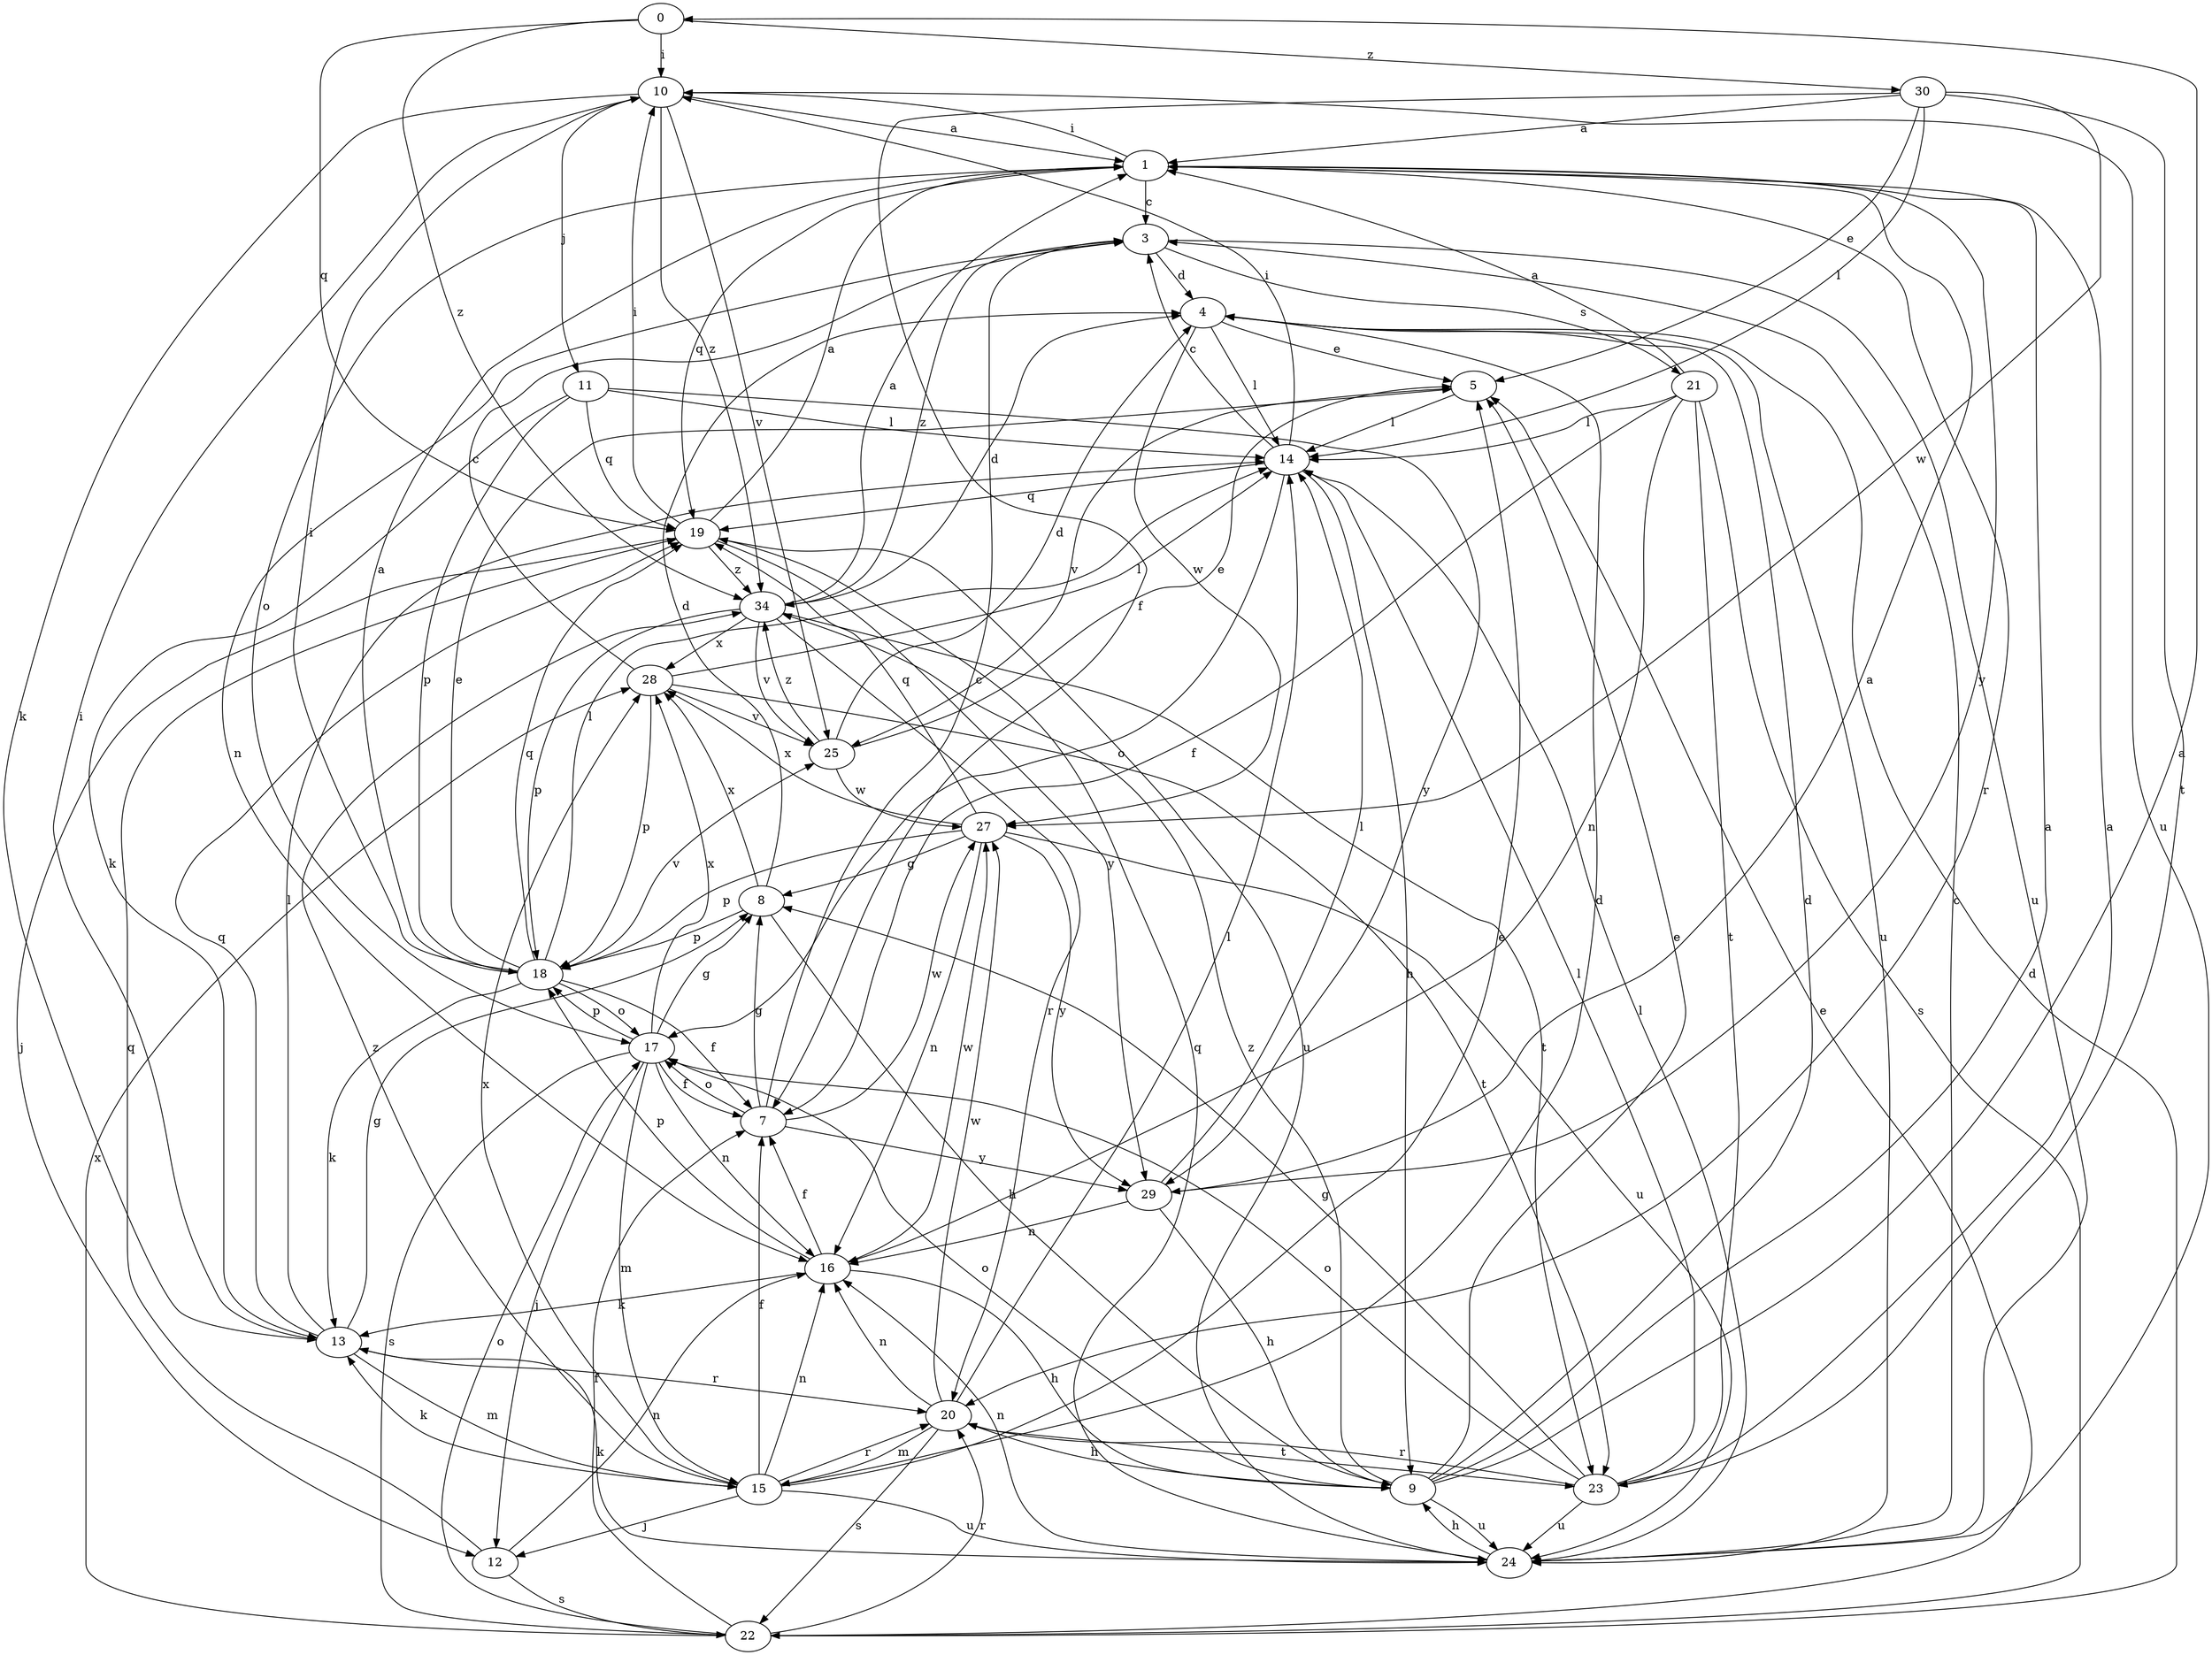 strict digraph  {
0;
1;
3;
4;
5;
7;
8;
9;
10;
11;
12;
13;
14;
15;
16;
17;
18;
19;
20;
21;
22;
23;
24;
25;
27;
28;
29;
30;
34;
0 -> 10  [label=i];
0 -> 19  [label=q];
0 -> 30  [label=z];
0 -> 34  [label=z];
1 -> 3  [label=c];
1 -> 10  [label=i];
1 -> 17  [label=o];
1 -> 19  [label=q];
1 -> 20  [label=r];
1 -> 29  [label=y];
3 -> 4  [label=d];
3 -> 16  [label=n];
3 -> 21  [label=s];
3 -> 24  [label=u];
3 -> 34  [label=z];
4 -> 5  [label=e];
4 -> 14  [label=l];
4 -> 24  [label=u];
4 -> 27  [label=w];
5 -> 14  [label=l];
5 -> 25  [label=v];
7 -> 3  [label=c];
7 -> 8  [label=g];
7 -> 17  [label=o];
7 -> 27  [label=w];
7 -> 29  [label=y];
8 -> 4  [label=d];
8 -> 9  [label=h];
8 -> 18  [label=p];
8 -> 28  [label=x];
9 -> 0  [label=a];
9 -> 1  [label=a];
9 -> 4  [label=d];
9 -> 5  [label=e];
9 -> 17  [label=o];
9 -> 24  [label=u];
9 -> 34  [label=z];
10 -> 1  [label=a];
10 -> 11  [label=j];
10 -> 13  [label=k];
10 -> 24  [label=u];
10 -> 25  [label=v];
10 -> 34  [label=z];
11 -> 13  [label=k];
11 -> 14  [label=l];
11 -> 18  [label=p];
11 -> 19  [label=q];
11 -> 29  [label=y];
12 -> 16  [label=n];
12 -> 19  [label=q];
12 -> 22  [label=s];
13 -> 8  [label=g];
13 -> 10  [label=i];
13 -> 14  [label=l];
13 -> 15  [label=m];
13 -> 19  [label=q];
13 -> 20  [label=r];
14 -> 3  [label=c];
14 -> 9  [label=h];
14 -> 10  [label=i];
14 -> 17  [label=o];
14 -> 19  [label=q];
15 -> 4  [label=d];
15 -> 5  [label=e];
15 -> 7  [label=f];
15 -> 12  [label=j];
15 -> 13  [label=k];
15 -> 16  [label=n];
15 -> 20  [label=r];
15 -> 24  [label=u];
15 -> 28  [label=x];
15 -> 34  [label=z];
16 -> 7  [label=f];
16 -> 9  [label=h];
16 -> 13  [label=k];
16 -> 18  [label=p];
16 -> 27  [label=w];
17 -> 7  [label=f];
17 -> 8  [label=g];
17 -> 12  [label=j];
17 -> 15  [label=m];
17 -> 16  [label=n];
17 -> 18  [label=p];
17 -> 22  [label=s];
17 -> 28  [label=x];
18 -> 1  [label=a];
18 -> 5  [label=e];
18 -> 7  [label=f];
18 -> 10  [label=i];
18 -> 13  [label=k];
18 -> 14  [label=l];
18 -> 17  [label=o];
18 -> 19  [label=q];
18 -> 25  [label=v];
19 -> 1  [label=a];
19 -> 10  [label=i];
19 -> 12  [label=j];
19 -> 24  [label=u];
19 -> 29  [label=y];
19 -> 34  [label=z];
20 -> 9  [label=h];
20 -> 14  [label=l];
20 -> 15  [label=m];
20 -> 16  [label=n];
20 -> 22  [label=s];
20 -> 23  [label=t];
20 -> 27  [label=w];
21 -> 1  [label=a];
21 -> 7  [label=f];
21 -> 14  [label=l];
21 -> 16  [label=n];
21 -> 22  [label=s];
21 -> 23  [label=t];
22 -> 4  [label=d];
22 -> 5  [label=e];
22 -> 7  [label=f];
22 -> 17  [label=o];
22 -> 20  [label=r];
22 -> 28  [label=x];
23 -> 1  [label=a];
23 -> 8  [label=g];
23 -> 14  [label=l];
23 -> 17  [label=o];
23 -> 20  [label=r];
23 -> 24  [label=u];
24 -> 3  [label=c];
24 -> 9  [label=h];
24 -> 13  [label=k];
24 -> 14  [label=l];
24 -> 16  [label=n];
24 -> 19  [label=q];
25 -> 4  [label=d];
25 -> 5  [label=e];
25 -> 27  [label=w];
25 -> 34  [label=z];
27 -> 8  [label=g];
27 -> 16  [label=n];
27 -> 18  [label=p];
27 -> 19  [label=q];
27 -> 24  [label=u];
27 -> 28  [label=x];
27 -> 29  [label=y];
28 -> 3  [label=c];
28 -> 14  [label=l];
28 -> 18  [label=p];
28 -> 23  [label=t];
28 -> 25  [label=v];
29 -> 1  [label=a];
29 -> 9  [label=h];
29 -> 14  [label=l];
29 -> 16  [label=n];
30 -> 1  [label=a];
30 -> 5  [label=e];
30 -> 7  [label=f];
30 -> 14  [label=l];
30 -> 23  [label=t];
30 -> 27  [label=w];
34 -> 1  [label=a];
34 -> 4  [label=d];
34 -> 18  [label=p];
34 -> 20  [label=r];
34 -> 23  [label=t];
34 -> 25  [label=v];
34 -> 28  [label=x];
}
